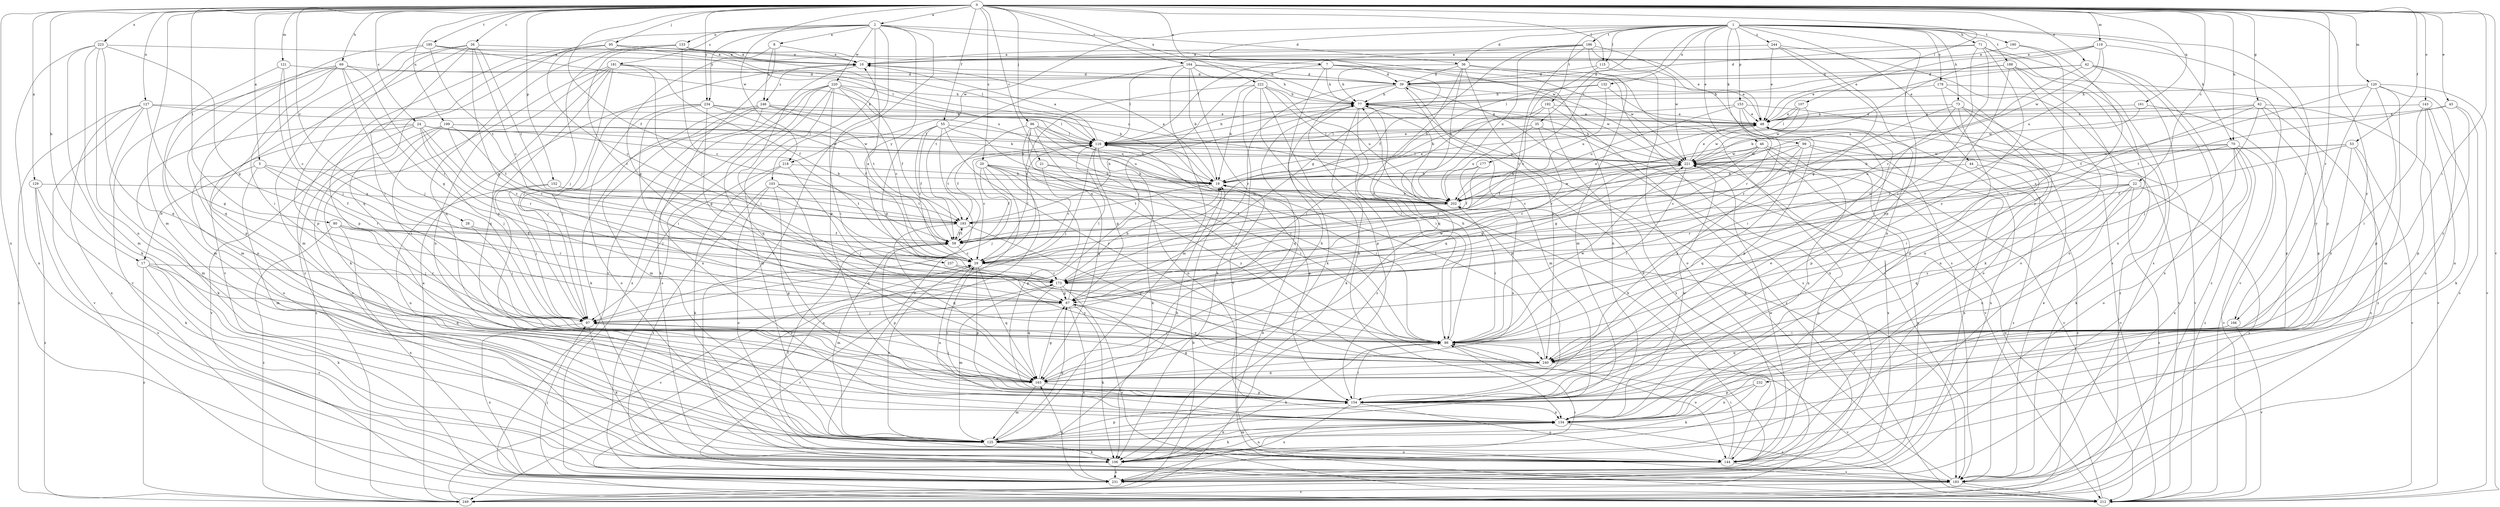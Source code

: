 strict digraph  {
0;
1;
2;
5;
7;
8;
10;
17;
19;
20;
21;
22;
24;
26;
28;
29;
35;
36;
39;
42;
43;
44;
46;
48;
53;
55;
58;
62;
67;
69;
70;
71;
73;
77;
80;
86;
95;
96;
97;
99;
103;
106;
107;
115;
116;
119;
120;
121;
125;
127;
129;
132;
133;
134;
143;
144;
152;
153;
154;
161;
163;
164;
166;
173;
177;
178;
181;
183;
185;
186;
188;
190;
192;
193;
199;
202;
212;
218;
220;
221;
222;
223;
231;
232;
234;
237;
240;
244;
246;
249;
0 -> 2  [label=a];
0 -> 5  [label=a];
0 -> 7  [label=a];
0 -> 17  [label=b];
0 -> 20  [label=c];
0 -> 21  [label=c];
0 -> 22  [label=c];
0 -> 24  [label=c];
0 -> 26  [label=c];
0 -> 28  [label=c];
0 -> 42  [label=e];
0 -> 43  [label=e];
0 -> 53  [label=f];
0 -> 55  [label=f];
0 -> 58  [label=f];
0 -> 62  [label=g];
0 -> 69  [label=h];
0 -> 70  [label=h];
0 -> 80  [label=i];
0 -> 86  [label=i];
0 -> 95  [label=j];
0 -> 96  [label=j];
0 -> 107  [label=l];
0 -> 115  [label=l];
0 -> 119  [label=m];
0 -> 120  [label=m];
0 -> 121  [label=m];
0 -> 125  [label=m];
0 -> 127  [label=n];
0 -> 129  [label=n];
0 -> 143  [label=o];
0 -> 152  [label=p];
0 -> 161  [label=q];
0 -> 164  [label=r];
0 -> 166  [label=r];
0 -> 185  [label=t];
0 -> 199  [label=u];
0 -> 212  [label=v];
0 -> 218  [label=w];
0 -> 222  [label=x];
0 -> 223  [label=x];
0 -> 231  [label=x];
0 -> 232  [label=y];
0 -> 234  [label=y];
1 -> 35  [label=d];
1 -> 36  [label=d];
1 -> 44  [label=e];
1 -> 46  [label=e];
1 -> 67  [label=g];
1 -> 70  [label=h];
1 -> 71  [label=h];
1 -> 73  [label=h];
1 -> 99  [label=k];
1 -> 115  [label=l];
1 -> 132  [label=n];
1 -> 153  [label=p];
1 -> 154  [label=p];
1 -> 166  [label=r];
1 -> 177  [label=s];
1 -> 178  [label=s];
1 -> 186  [label=t];
1 -> 188  [label=t];
1 -> 190  [label=t];
1 -> 192  [label=t];
1 -> 218  [label=w];
1 -> 244  [label=z];
2 -> 8  [label=a];
2 -> 36  [label=d];
2 -> 103  [label=k];
2 -> 133  [label=n];
2 -> 154  [label=p];
2 -> 163  [label=q];
2 -> 181  [label=s];
2 -> 183  [label=s];
2 -> 220  [label=w];
2 -> 221  [label=w];
2 -> 234  [label=y];
2 -> 237  [label=y];
5 -> 17  [label=b];
5 -> 19  [label=b];
5 -> 58  [label=f];
5 -> 125  [label=m];
5 -> 173  [label=r];
7 -> 39  [label=d];
7 -> 77  [label=h];
7 -> 97  [label=j];
7 -> 106  [label=k];
7 -> 134  [label=n];
7 -> 221  [label=w];
8 -> 10  [label=a];
8 -> 67  [label=g];
8 -> 212  [label=v];
8 -> 246  [label=z];
10 -> 39  [label=d];
10 -> 86  [label=i];
10 -> 246  [label=z];
17 -> 106  [label=k];
17 -> 163  [label=q];
17 -> 173  [label=r];
17 -> 183  [label=s];
17 -> 249  [label=z];
19 -> 10  [label=a];
19 -> 48  [label=e];
19 -> 193  [label=t];
19 -> 202  [label=u];
20 -> 19  [label=b];
20 -> 58  [label=f];
20 -> 86  [label=i];
20 -> 97  [label=j];
20 -> 154  [label=p];
20 -> 231  [label=x];
20 -> 240  [label=y];
20 -> 249  [label=z];
21 -> 19  [label=b];
21 -> 29  [label=c];
21 -> 86  [label=i];
22 -> 134  [label=n];
22 -> 163  [label=q];
22 -> 173  [label=r];
22 -> 183  [label=s];
22 -> 202  [label=u];
22 -> 240  [label=y];
22 -> 249  [label=z];
24 -> 19  [label=b];
24 -> 29  [label=c];
24 -> 97  [label=j];
24 -> 106  [label=k];
24 -> 116  [label=l];
24 -> 144  [label=o];
24 -> 173  [label=r];
24 -> 212  [label=v];
24 -> 221  [label=w];
26 -> 10  [label=a];
26 -> 29  [label=c];
26 -> 67  [label=g];
26 -> 86  [label=i];
26 -> 125  [label=m];
26 -> 154  [label=p];
26 -> 193  [label=t];
26 -> 212  [label=v];
28 -> 58  [label=f];
28 -> 97  [label=j];
29 -> 10  [label=a];
29 -> 116  [label=l];
29 -> 134  [label=n];
29 -> 154  [label=p];
29 -> 163  [label=q];
29 -> 173  [label=r];
35 -> 116  [label=l];
35 -> 173  [label=r];
35 -> 202  [label=u];
35 -> 212  [label=v];
36 -> 39  [label=d];
36 -> 77  [label=h];
36 -> 163  [label=q];
36 -> 183  [label=s];
36 -> 202  [label=u];
36 -> 231  [label=x];
36 -> 240  [label=y];
39 -> 77  [label=h];
39 -> 125  [label=m];
39 -> 173  [label=r];
39 -> 183  [label=s];
39 -> 221  [label=w];
39 -> 249  [label=z];
42 -> 39  [label=d];
42 -> 48  [label=e];
42 -> 134  [label=n];
42 -> 202  [label=u];
42 -> 231  [label=x];
42 -> 249  [label=z];
43 -> 48  [label=e];
43 -> 183  [label=s];
43 -> 193  [label=t];
43 -> 240  [label=y];
44 -> 19  [label=b];
44 -> 183  [label=s];
44 -> 249  [label=z];
46 -> 29  [label=c];
46 -> 58  [label=f];
46 -> 67  [label=g];
46 -> 134  [label=n];
46 -> 212  [label=v];
46 -> 221  [label=w];
46 -> 231  [label=x];
48 -> 116  [label=l];
48 -> 154  [label=p];
48 -> 221  [label=w];
48 -> 231  [label=x];
53 -> 58  [label=f];
53 -> 183  [label=s];
53 -> 202  [label=u];
53 -> 212  [label=v];
53 -> 221  [label=w];
53 -> 240  [label=y];
55 -> 29  [label=c];
55 -> 58  [label=f];
55 -> 67  [label=g];
55 -> 86  [label=i];
55 -> 116  [label=l];
55 -> 144  [label=o];
55 -> 240  [label=y];
58 -> 29  [label=c];
58 -> 125  [label=m];
58 -> 154  [label=p];
58 -> 193  [label=t];
62 -> 29  [label=c];
62 -> 48  [label=e];
62 -> 97  [label=j];
62 -> 154  [label=p];
62 -> 212  [label=v];
62 -> 221  [label=w];
62 -> 249  [label=z];
67 -> 97  [label=j];
67 -> 106  [label=k];
67 -> 116  [label=l];
67 -> 221  [label=w];
67 -> 231  [label=x];
67 -> 240  [label=y];
69 -> 39  [label=d];
69 -> 67  [label=g];
69 -> 86  [label=i];
69 -> 97  [label=j];
69 -> 125  [label=m];
69 -> 154  [label=p];
69 -> 173  [label=r];
69 -> 212  [label=v];
70 -> 19  [label=b];
70 -> 86  [label=i];
70 -> 106  [label=k];
70 -> 144  [label=o];
70 -> 212  [label=v];
70 -> 221  [label=w];
70 -> 231  [label=x];
70 -> 249  [label=z];
71 -> 10  [label=a];
71 -> 39  [label=d];
71 -> 86  [label=i];
71 -> 144  [label=o];
71 -> 173  [label=r];
71 -> 183  [label=s];
71 -> 240  [label=y];
73 -> 48  [label=e];
73 -> 58  [label=f];
73 -> 86  [label=i];
73 -> 134  [label=n];
73 -> 154  [label=p];
73 -> 212  [label=v];
77 -> 48  [label=e];
77 -> 86  [label=i];
77 -> 106  [label=k];
77 -> 154  [label=p];
77 -> 163  [label=q];
80 -> 58  [label=f];
80 -> 97  [label=j];
80 -> 173  [label=r];
80 -> 231  [label=x];
80 -> 249  [label=z];
86 -> 77  [label=h];
86 -> 106  [label=k];
86 -> 144  [label=o];
86 -> 221  [label=w];
86 -> 240  [label=y];
95 -> 10  [label=a];
95 -> 29  [label=c];
95 -> 48  [label=e];
95 -> 116  [label=l];
95 -> 154  [label=p];
95 -> 202  [label=u];
95 -> 249  [label=z];
96 -> 19  [label=b];
96 -> 58  [label=f];
96 -> 116  [label=l];
96 -> 134  [label=n];
96 -> 163  [label=q];
96 -> 202  [label=u];
96 -> 240  [label=y];
97 -> 86  [label=i];
97 -> 106  [label=k];
97 -> 231  [label=x];
99 -> 29  [label=c];
99 -> 163  [label=q];
99 -> 212  [label=v];
99 -> 221  [label=w];
99 -> 231  [label=x];
99 -> 240  [label=y];
103 -> 144  [label=o];
103 -> 154  [label=p];
103 -> 163  [label=q];
103 -> 183  [label=s];
103 -> 193  [label=t];
103 -> 202  [label=u];
106 -> 134  [label=n];
106 -> 231  [label=x];
107 -> 19  [label=b];
107 -> 48  [label=e];
107 -> 116  [label=l];
107 -> 221  [label=w];
115 -> 29  [label=c];
115 -> 39  [label=d];
115 -> 144  [label=o];
116 -> 10  [label=a];
116 -> 29  [label=c];
116 -> 48  [label=e];
116 -> 67  [label=g];
116 -> 77  [label=h];
116 -> 97  [label=j];
116 -> 106  [label=k];
116 -> 154  [label=p];
116 -> 193  [label=t];
116 -> 221  [label=w];
119 -> 10  [label=a];
119 -> 48  [label=e];
119 -> 116  [label=l];
119 -> 154  [label=p];
119 -> 202  [label=u];
119 -> 221  [label=w];
120 -> 58  [label=f];
120 -> 77  [label=h];
120 -> 125  [label=m];
120 -> 144  [label=o];
120 -> 154  [label=p];
120 -> 212  [label=v];
120 -> 240  [label=y];
121 -> 29  [label=c];
121 -> 39  [label=d];
121 -> 97  [label=j];
121 -> 125  [label=m];
125 -> 19  [label=b];
125 -> 29  [label=c];
125 -> 67  [label=g];
125 -> 106  [label=k];
125 -> 134  [label=n];
125 -> 144  [label=o];
125 -> 154  [label=p];
127 -> 19  [label=b];
127 -> 48  [label=e];
127 -> 67  [label=g];
127 -> 125  [label=m];
127 -> 212  [label=v];
127 -> 231  [label=x];
127 -> 249  [label=z];
129 -> 106  [label=k];
129 -> 183  [label=s];
129 -> 202  [label=u];
129 -> 249  [label=z];
132 -> 19  [label=b];
132 -> 77  [label=h];
132 -> 173  [label=r];
132 -> 202  [label=u];
133 -> 10  [label=a];
133 -> 29  [label=c];
133 -> 77  [label=h];
133 -> 97  [label=j];
133 -> 163  [label=q];
133 -> 173  [label=r];
134 -> 106  [label=k];
134 -> 125  [label=m];
134 -> 183  [label=s];
134 -> 221  [label=w];
143 -> 48  [label=e];
143 -> 86  [label=i];
143 -> 106  [label=k];
143 -> 134  [label=n];
143 -> 154  [label=p];
144 -> 39  [label=d];
144 -> 58  [label=f];
144 -> 86  [label=i];
144 -> 183  [label=s];
144 -> 221  [label=w];
152 -> 97  [label=j];
152 -> 134  [label=n];
152 -> 193  [label=t];
152 -> 202  [label=u];
153 -> 19  [label=b];
153 -> 48  [label=e];
153 -> 154  [label=p];
153 -> 173  [label=r];
153 -> 202  [label=u];
153 -> 212  [label=v];
154 -> 29  [label=c];
154 -> 48  [label=e];
154 -> 67  [label=g];
154 -> 86  [label=i];
154 -> 134  [label=n];
154 -> 144  [label=o];
154 -> 231  [label=x];
161 -> 48  [label=e];
161 -> 154  [label=p];
161 -> 173  [label=r];
163 -> 67  [label=g];
163 -> 77  [label=h];
163 -> 97  [label=j];
163 -> 125  [label=m];
163 -> 154  [label=p];
163 -> 202  [label=u];
164 -> 19  [label=b];
164 -> 39  [label=d];
164 -> 48  [label=e];
164 -> 77  [label=h];
164 -> 116  [label=l];
164 -> 125  [label=m];
164 -> 193  [label=t];
164 -> 212  [label=v];
166 -> 86  [label=i];
166 -> 163  [label=q];
166 -> 212  [label=v];
173 -> 19  [label=b];
173 -> 67  [label=g];
173 -> 125  [label=m];
173 -> 163  [label=q];
173 -> 212  [label=v];
177 -> 19  [label=b];
177 -> 29  [label=c];
177 -> 58  [label=f];
178 -> 77  [label=h];
178 -> 134  [label=n];
178 -> 144  [label=o];
178 -> 249  [label=z];
181 -> 39  [label=d];
181 -> 58  [label=f];
181 -> 97  [label=j];
181 -> 106  [label=k];
181 -> 134  [label=n];
181 -> 163  [label=q];
181 -> 173  [label=r];
181 -> 240  [label=y];
183 -> 19  [label=b];
183 -> 48  [label=e];
183 -> 77  [label=h];
183 -> 212  [label=v];
183 -> 249  [label=z];
185 -> 10  [label=a];
185 -> 116  [label=l];
185 -> 144  [label=o];
185 -> 163  [label=q];
185 -> 193  [label=t];
185 -> 202  [label=u];
186 -> 10  [label=a];
186 -> 58  [label=f];
186 -> 116  [label=l];
186 -> 125  [label=m];
186 -> 173  [label=r];
186 -> 183  [label=s];
186 -> 202  [label=u];
186 -> 221  [label=w];
188 -> 39  [label=d];
188 -> 106  [label=k];
188 -> 116  [label=l];
188 -> 144  [label=o];
188 -> 212  [label=v];
188 -> 240  [label=y];
190 -> 10  [label=a];
190 -> 86  [label=i];
190 -> 240  [label=y];
192 -> 48  [label=e];
192 -> 97  [label=j];
192 -> 163  [label=q];
192 -> 231  [label=x];
192 -> 249  [label=z];
193 -> 58  [label=f];
193 -> 77  [label=h];
193 -> 163  [label=q];
193 -> 240  [label=y];
199 -> 29  [label=c];
199 -> 86  [label=i];
199 -> 116  [label=l];
199 -> 144  [label=o];
199 -> 193  [label=t];
199 -> 221  [label=w];
199 -> 249  [label=z];
202 -> 19  [label=b];
202 -> 48  [label=e];
202 -> 86  [label=i];
202 -> 193  [label=t];
202 -> 212  [label=v];
202 -> 221  [label=w];
212 -> 221  [label=w];
218 -> 19  [label=b];
218 -> 86  [label=i];
218 -> 97  [label=j];
218 -> 106  [label=k];
220 -> 19  [label=b];
220 -> 29  [label=c];
220 -> 58  [label=f];
220 -> 77  [label=h];
220 -> 86  [label=i];
220 -> 106  [label=k];
220 -> 125  [label=m];
220 -> 163  [label=q];
220 -> 183  [label=s];
220 -> 231  [label=x];
221 -> 19  [label=b];
221 -> 29  [label=c];
221 -> 48  [label=e];
221 -> 67  [label=g];
221 -> 77  [label=h];
221 -> 86  [label=i];
221 -> 116  [label=l];
221 -> 144  [label=o];
221 -> 231  [label=x];
222 -> 19  [label=b];
222 -> 29  [label=c];
222 -> 77  [label=h];
222 -> 86  [label=i];
222 -> 106  [label=k];
222 -> 134  [label=n];
222 -> 154  [label=p];
222 -> 202  [label=u];
223 -> 10  [label=a];
223 -> 67  [label=g];
223 -> 106  [label=k];
223 -> 125  [label=m];
223 -> 134  [label=n];
223 -> 163  [label=q];
223 -> 231  [label=x];
231 -> 77  [label=h];
231 -> 86  [label=i];
231 -> 97  [label=j];
231 -> 163  [label=q];
231 -> 173  [label=r];
232 -> 106  [label=k];
232 -> 134  [label=n];
232 -> 154  [label=p];
234 -> 48  [label=e];
234 -> 58  [label=f];
234 -> 67  [label=g];
234 -> 86  [label=i];
234 -> 97  [label=j];
234 -> 116  [label=l];
234 -> 144  [label=o];
237 -> 173  [label=r];
237 -> 240  [label=y];
240 -> 116  [label=l];
240 -> 163  [label=q];
240 -> 212  [label=v];
244 -> 10  [label=a];
244 -> 48  [label=e];
244 -> 67  [label=g];
244 -> 134  [label=n];
244 -> 183  [label=s];
246 -> 48  [label=e];
246 -> 97  [label=j];
246 -> 106  [label=k];
246 -> 125  [label=m];
246 -> 134  [label=n];
246 -> 193  [label=t];
246 -> 202  [label=u];
249 -> 10  [label=a];
249 -> 19  [label=b];
249 -> 29  [label=c];
}
